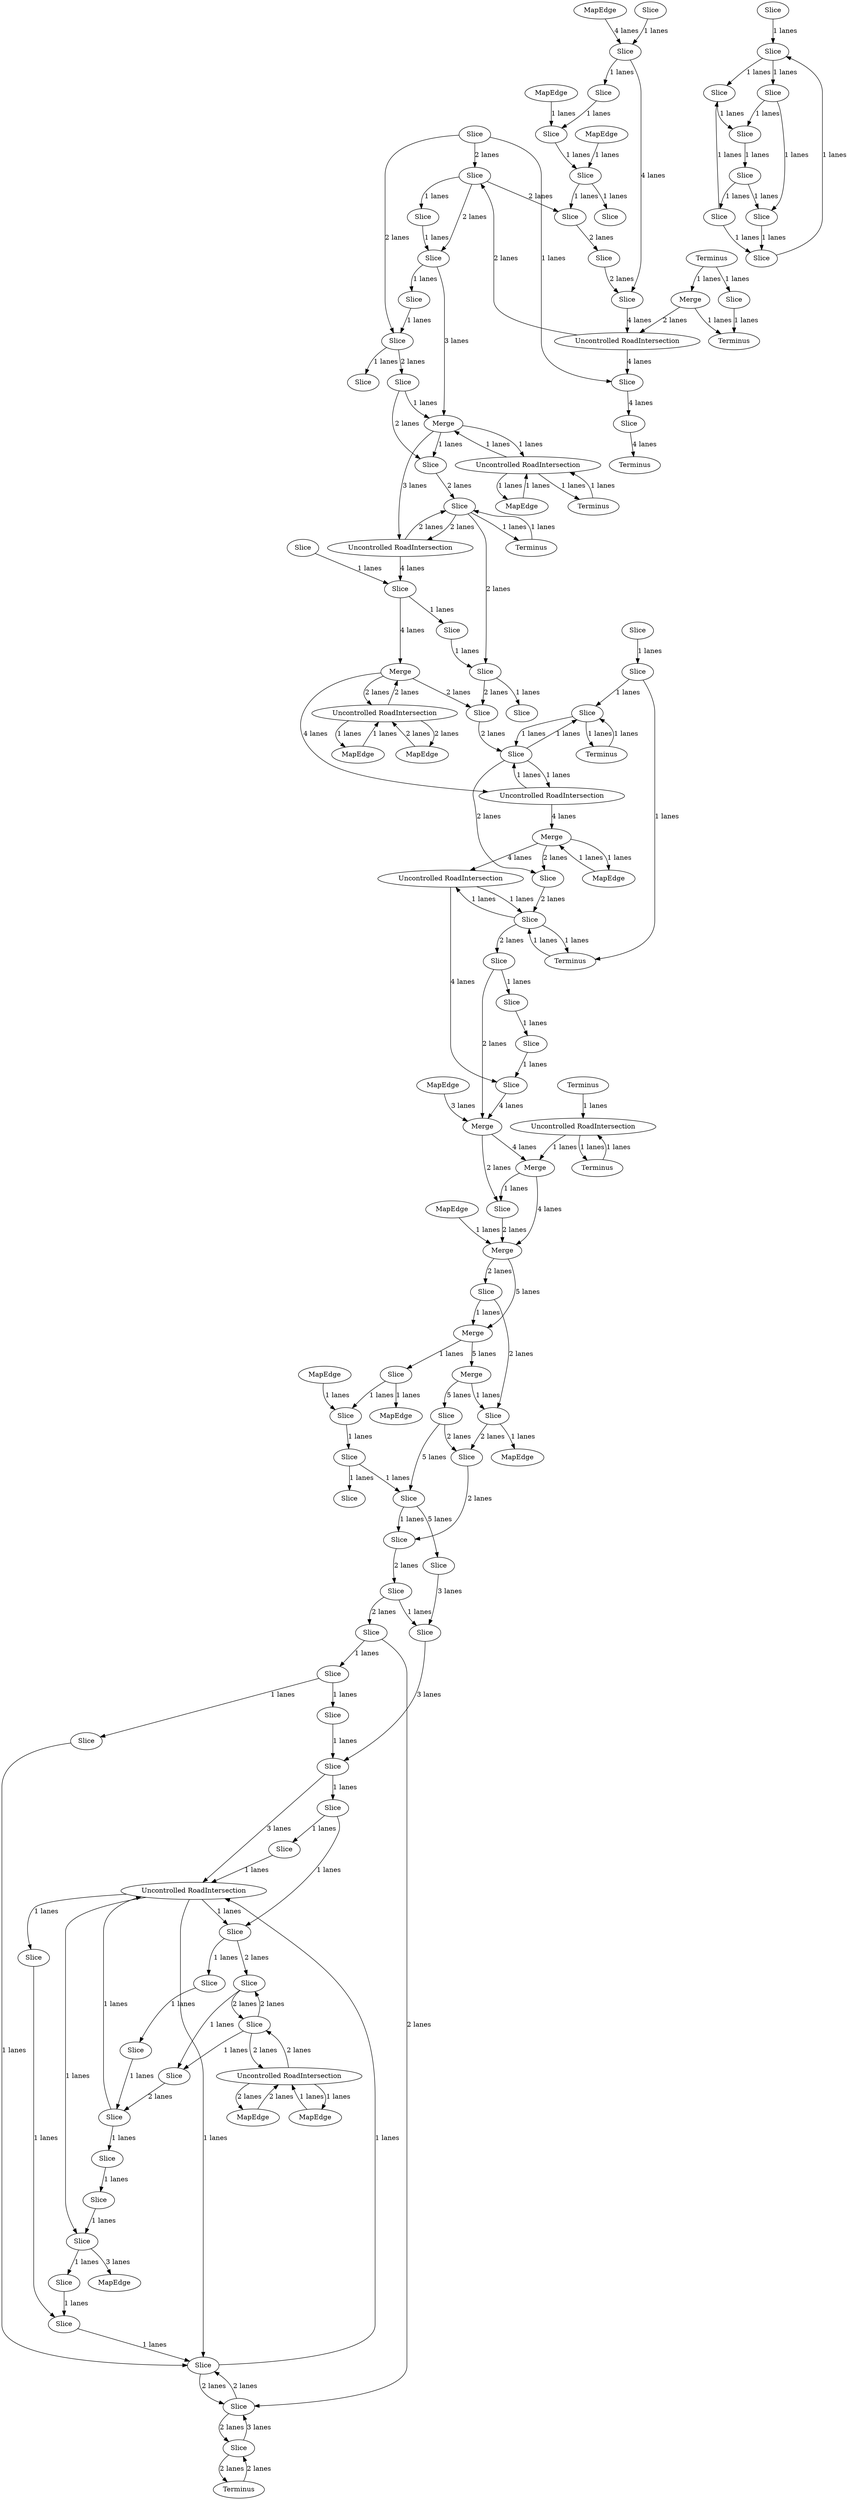 digraph {
    0 [ label = "Slice" ]
    1 [ label = "Merge" ]
    2 [ label = "MapEdge" ]
    3 [ label = "Merge" ]
    4 [ label = "MapEdge" ]
    5 [ label = "Merge" ]
    6 [ label = "MapEdge" ]
    7 [ label = "Merge" ]
    8 [ label = "Uncontrolled RoadIntersection" ]
    9 [ label = "Slice" ]
    10 [ label = "MapEdge" ]
    11 [ label = "MapEdge" ]
    12 [ label = "Slice" ]
    13 [ label = "Slice" ]
    14 [ label = "Uncontrolled RoadIntersection" ]
    15 [ label = "Terminus" ]
    16 [ label = "MapEdge" ]
    17 [ label = "Merge" ]
    18 [ label = "MapEdge" ]
    19 [ label = "Slice" ]
    20 [ label = "Slice" ]
    21 [ label = "Uncontrolled RoadIntersection" ]
    22 [ label = "Terminus" ]
    23 [ label = "Uncontrolled RoadIntersection" ]
    24 [ label = "Slice" ]
    25 [ label = "MapEdge" ]
    26 [ label = "Slice" ]
    27 [ label = "Uncontrolled RoadIntersection" ]
    28 [ label = "MapEdge" ]
    29 [ label = "Slice" ]
    30 [ label = "Slice" ]
    31 [ label = "Slice" ]
    32 [ label = "Slice" ]
    33 [ label = "Uncontrolled RoadIntersection" ]
    34 [ label = "Slice" ]
    35 [ label = "Slice" ]
    36 [ label = "Slice" ]
    37 [ label = "Slice" ]
    38 [ label = "Slice" ]
    39 [ label = "Slice" ]
    40 [ label = "Terminus" ]
    41 [ label = "Slice" ]
    42 [ label = "Terminus" ]
    43 [ label = "Merge" ]
    44 [ label = "MapEdge" ]
    45 [ label = "Slice" ]
    46 [ label = "Slice" ]
    47 [ label = "Slice" ]
    48 [ label = "Slice" ]
    49 [ label = "Slice" ]
    50 [ label = "Slice" ]
    51 [ label = "Slice" ]
    52 [ label = "MapEdge" ]
    53 [ label = "Uncontrolled RoadIntersection" ]
    54 [ label = "Slice" ]
    55 [ label = "Slice" ]
    56 [ label = "Slice" ]
    57 [ label = "Slice" ]
    58 [ label = "Terminus" ]
    59 [ label = "Slice" ]
    60 [ label = "Merge" ]
    61 [ label = "Terminus" ]
    62 [ label = "Terminus" ]
    63 [ label = "Slice" ]
    64 [ label = "Slice" ]
    65 [ label = "Slice" ]
    66 [ label = "Slice" ]
    67 [ label = "MapEdge" ]
    68 [ label = "Slice" ]
    69 [ label = "Slice" ]
    70 [ label = "Merge" ]
    71 [ label = "Merge" ]
    72 [ label = "Slice" ]
    73 [ label = "Slice" ]
    74 [ label = "Slice" ]
    75 [ label = "Slice" ]
    76 [ label = "Terminus" ]
    77 [ label = "Slice" ]
    78 [ label = "Slice" ]
    79 [ label = "Slice" ]
    80 [ label = "Slice" ]
    81 [ label = "MapEdge" ]
    82 [ label = "Slice" ]
    83 [ label = "Slice" ]
    84 [ label = "Slice" ]
    85 [ label = "Slice" ]
    86 [ label = "MapEdge" ]
    87 [ label = "Slice" ]
    88 [ label = "Slice" ]
    89 [ label = "Slice" ]
    90 [ label = "Slice" ]
    91 [ label = "Slice" ]
    92 [ label = "Slice" ]
    93 [ label = "Slice" ]
    94 [ label = "Uncontrolled RoadIntersection" ]
    95 [ label = "Terminus" ]
    96 [ label = "Slice" ]
    97 [ label = "Slice" ]
    98 [ label = "Slice" ]
    99 [ label = "Slice" ]
    100 [ label = "Slice" ]
    101 [ label = "Slice" ]
    102 [ label = "Slice" ]
    103 [ label = "Slice" ]
    104 [ label = "Slice" ]
    105 [ label = "Uncontrolled RoadIntersection" ]
    106 [ label = "Terminus" ]
    107 [ label = "Slice" ]
    108 [ label = "Slice" ]
    109 [ label = "MapEdge" ]
    110 [ label = "Slice" ]
    111 [ label = "Slice" ]
    112 [ label = "Slice" ]
    113 [ label = "Slice" ]
    114 [ label = "Slice" ]
    115 [ label = "Slice" ]
    116 [ label = "Slice" ]
    117 [ label = "Slice" ]
    118 [ label = "Slice" ]
    119 [ label = "Slice" ]
    120 [ label = "Slice" ]
    121 [ label = "Slice" ]
    122 [ label = "Slice" ]
    123 [ label = "Slice" ]
    124 [ label = "Slice" ]
    125 [ label = "Slice" ]
    126 [ label = "Slice" ]
    0 -> 1 [ label = "1 lanes" ]
    2 -> 3 [ label = "1 lanes" ]
    3 -> 2 [ label = "1 lanes" ]
    4 -> 27 [ label = "2 lanes" ]
    27 -> 4 [ label = "2 lanes" ]
    27 -> 5 [ label = "2 lanes" ]
    5 -> 27 [ label = "2 lanes" ]
    6 -> 105 [ label = "1 lanes" ]
    105 -> 6 [ label = "1 lanes" ]
    105 -> 7 [ label = "1 lanes" ]
    7 -> 105 [ label = "1 lanes" ]
    8 -> 9 [ label = "2 lanes" ]
    9 -> 8 [ label = "2 lanes" ]
    10 -> 70 [ label = "3 lanes" ]
    11 -> 20 [ label = "1 lanes" ]
    20 -> 13 [ label = "1 lanes" ]
    13 -> 41 [ label = "1 lanes" ]
    41 -> 12 [ label = "1 lanes" ]
    14 -> 68 [ label = "1 lanes" ]
    68 -> 14 [ label = "1 lanes" ]
    68 -> 119 [ label = "1 lanes" ]
    119 -> 68 [ label = "1 lanes" ]
    119 -> 15 [ label = "1 lanes" ]
    15 -> 119 [ label = "1 lanes" ]
    16 -> 71 [ label = "1 lanes" ]
    17 -> 72 [ label = "1 lanes" ]
    72 -> 18 [ label = "1 lanes" ]
    19 -> 20 [ label = "1 lanes" ]
    21 -> 69 [ label = "1 lanes" ]
    69 -> 21 [ label = "1 lanes" ]
    69 -> 22 [ label = "1 lanes" ]
    22 -> 69 [ label = "1 lanes" ]
    23 -> 24 [ label = "4 lanes" ]
    25 -> 93 [ label = "4 lanes" ]
    93 -> 26 [ label = "4 lanes" ]
    27 -> 28 [ label = "1 lanes" ]
    28 -> 27 [ label = "1 lanes" ]
    13 -> 29 [ label = "1 lanes" ]
    30 -> 124 [ label = "1 lanes" ]
    124 -> 121 [ label = "1 lanes" ]
    121 -> 123 [ label = "1 lanes" ]
    123 -> 30 [ label = "1 lanes" ]
    31 -> 32 [ label = "1 lanes" ]
    33 -> 34 [ label = "1 lanes" ]
    32 -> 35 [ label = "2 lanes" ]
    36 -> 37 [ label = "3 lanes" ]
    38 -> 7 [ label = "3 lanes" ]
    7 -> 8 [ label = "3 lanes" ]
    39 -> 40 [ label = "4 lanes" ]
    1 -> 17 [ label = "5 lanes" ]
    17 -> 107 [ label = "5 lanes" ]
    107 -> 41 [ label = "5 lanes" ]
    41 -> 36 [ label = "5 lanes" ]
    42 -> 94 [ label = "1 lanes" ]
    94 -> 43 [ label = "1 lanes" ]
    44 -> 53 [ label = "2 lanes" ]
    53 -> 44 [ label = "2 lanes" ]
    53 -> 45 [ label = "2 lanes" ]
    45 -> 53 [ label = "2 lanes" ]
    46 -> 47 [ label = "2 lanes" ]
    47 -> 46 [ label = "2 lanes" ]
    48 -> 49 [ label = "1 lanes" ]
    115 -> 48 [ label = "1 lanes" ]
    48 -> 50 [ label = "1 lanes" ]
    87 -> 88 [ label = "1 lanes" ]
    88 -> 51 [ label = "1 lanes" ]
    52 -> 53 [ label = "1 lanes" ]
    53 -> 52 [ label = "1 lanes" ]
    47 -> 33 [ label = "1 lanes" ]
    33 -> 47 [ label = "1 lanes" ]
    54 -> 55 [ label = "1 lanes" ]
    21 -> 112 [ label = "4 lanes" ]
    112 -> 70 [ label = "4 lanes" ]
    70 -> 43 [ label = "4 lanes" ]
    9 -> 100 [ label = "2 lanes" ]
    100 -> 56 [ label = "2 lanes" ]
    57 -> 37 [ label = "1 lanes" ]
    58 -> 59 [ label = "2 lanes" ]
    59 -> 58 [ label = "2 lanes" ]
    60 -> 23 [ label = "2 lanes" ]
    60 -> 61 [ label = "1 lanes" ]
    62 -> 60 [ label = "1 lanes" ]
    23 -> 63 [ label = "2 lanes" ]
    64 -> 98 [ label = "2 lanes" ]
    98 -> 73 [ label = "2 lanes" ]
    73 -> 102 [ label = "2 lanes" ]
    102 -> 9 [ label = "2 lanes" ]
    64 -> 24 [ label = "1 lanes" ]
    30 -> 65 [ label = "1 lanes" ]
    66 -> 30 [ label = "1 lanes" ]
    65 -> 125 [ label = "1 lanes" ]
    125 -> 120 [ label = "1 lanes" ]
    120 -> 122 [ label = "1 lanes" ]
    122 -> 65 [ label = "1 lanes" ]
    1 -> 19 [ label = "1 lanes" ]
    19 -> 67 [ label = "1 lanes" ]
    56 -> 68 [ label = "2 lanes" ]
    68 -> 74 [ label = "2 lanes" ]
    74 -> 69 [ label = "2 lanes" ]
    69 -> 113 [ label = "2 lanes" ]
    113 -> 70 [ label = "2 lanes" ]
    70 -> 75 [ label = "2 lanes" ]
    75 -> 71 [ label = "2 lanes" ]
    71 -> 0 [ label = "2 lanes" ]
    0 -> 72 [ label = "2 lanes" ]
    72 -> 108 [ label = "2 lanes" ]
    108 -> 12 [ label = "2 lanes" ]
    12 -> 57 [ label = "2 lanes" ]
    57 -> 115 [ label = "2 lanes" ]
    115 -> 46 [ label = "2 lanes" ]
    73 -> 7 [ label = "1 lanes" ]
    3 -> 74 [ label = "2 lanes" ]
    43 -> 75 [ label = "1 lanes" ]
    5 -> 56 [ label = "2 lanes" ]
    9 -> 76 [ label = "1 lanes" ]
    76 -> 9 [ label = "1 lanes" ]
    77 -> 26 [ label = "2 lanes" ]
    78 -> 110 [ label = "1 lanes" ]
    110 -> 82 [ label = "1 lanes" ]
    82 -> 79 [ label = "1 lanes" ]
    80 -> 77 [ label = "2 lanes" ]
    33 -> 51 [ label = "1 lanes" ]
    81 -> 82 [ label = "1 lanes" ]
    82 -> 80 [ label = "1 lanes" ]
    55 -> 34 [ label = "1 lanes" ]
    34 -> 83 [ label = "1 lanes" ]
    45 -> 32 [ label = "1 lanes" ]
    49 -> 47 [ label = "1 lanes" ]
    83 -> 91 [ label = "1 lanes" ]
    91 -> 47 [ label = "1 lanes" ]
    50 -> 87 [ label = "1 lanes" ]
    59 -> 46 [ label = "3 lanes" ]
    46 -> 59 [ label = "2 lanes" ]
    84 -> 35 [ label = "1 lanes" ]
    35 -> 54 [ label = "1 lanes" ]
    51 -> 85 [ label = "1 lanes" ]
    51 -> 31 [ label = "2 lanes" ]
    45 -> 31 [ label = "2 lanes" ]
    31 -> 45 [ label = "2 lanes" ]
    35 -> 33 [ label = "1 lanes" ]
    34 -> 86 [ label = "3 lanes" ]
    37 -> 87 [ label = "3 lanes" ]
    87 -> 33 [ label = "3 lanes" ]
    88 -> 89 [ label = "1 lanes" ]
    89 -> 33 [ label = "1 lanes" ]
    33 -> 90 [ label = "1 lanes" ]
    90 -> 91 [ label = "1 lanes" ]
    92 -> 93 [ label = "1 lanes" ]
    93 -> 78 [ label = "1 lanes" ]
    94 -> 95 [ label = "1 lanes" ]
    95 -> 94 [ label = "1 lanes" ]
    63 -> 80 [ label = "2 lanes" ]
    64 -> 63 [ label = "2 lanes" ]
    96 -> 38 [ label = "1 lanes" ]
    38 -> 97 [ label = "1 lanes" ]
    98 -> 99 [ label = "1 lanes" ]
    97 -> 98 [ label = "1 lanes" ]
    63 -> 96 [ label = "1 lanes" ]
    63 -> 38 [ label = "2 lanes" ]
    26 -> 23 [ label = "4 lanes" ]
    100 -> 101 [ label = "1 lanes" ]
    7 -> 102 [ label = "1 lanes" ]
    103 -> 100 [ label = "1 lanes" ]
    104 -> 126 [ label = "1 lanes" ]
    126 -> 103 [ label = "1 lanes" ]
    116 -> 61 [ label = "1 lanes" ]
    24 -> 39 [ label = "4 lanes" ]
    105 -> 106 [ label = "1 lanes" ]
    106 -> 105 [ label = "1 lanes" ]
    107 -> 108 [ label = "2 lanes" ]
    109 -> 110 [ label = "1 lanes" ]
    111 -> 112 [ label = "1 lanes" ]
    113 -> 114 [ label = "1 lanes" ]
    114 -> 111 [ label = "1 lanes" ]
    85 -> 84 [ label = "1 lanes" ]
    62 -> 116 [ label = "1 lanes" ]
    117 -> 118 [ label = "1 lanes" ]
    118 -> 22 [ label = "1 lanes" ]
    118 -> 119 [ label = "1 lanes" ]
    120 -> 121 [ label = "1 lanes" ]
    122 -> 123 [ label = "1 lanes" ]
    124 -> 125 [ label = "1 lanes" ]
    71 -> 1 [ label = "5 lanes" ]
    43 -> 71 [ label = "4 lanes" ]
    14 -> 3 [ label = "4 lanes" ]
    5 -> 14 [ label = "4 lanes" ]
    8 -> 126 [ label = "4 lanes" ]
    126 -> 5 [ label = "4 lanes" ]
    3 -> 21 [ label = "4 lanes" ]
}
